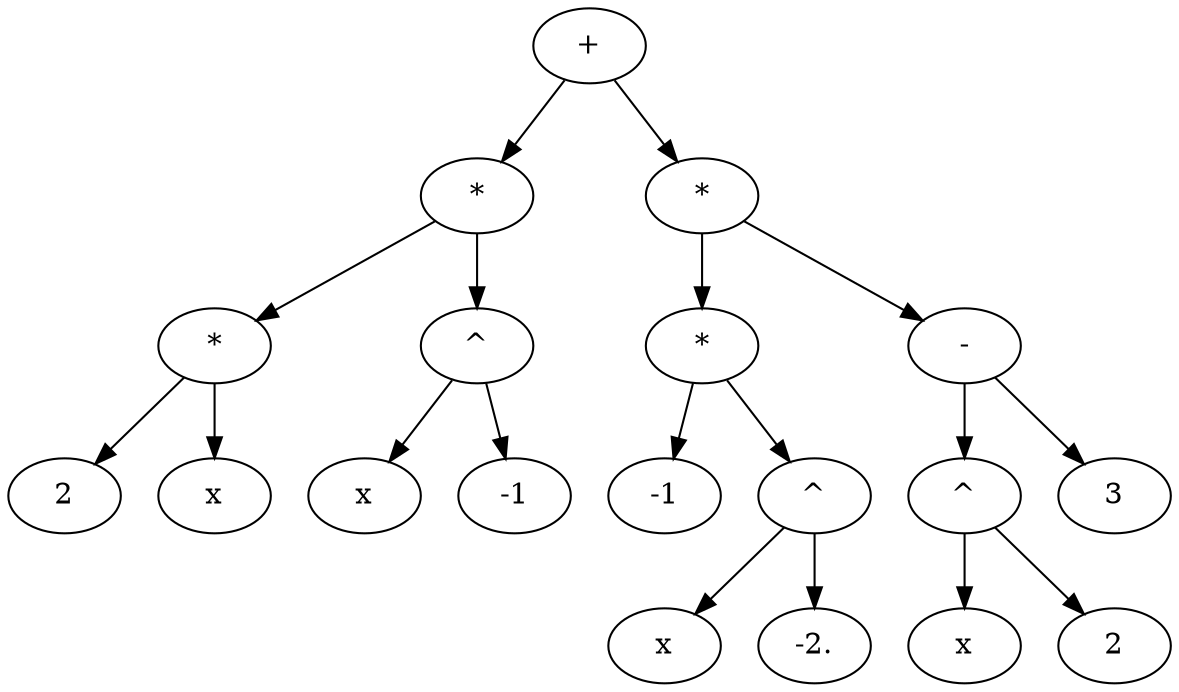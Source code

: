 digraph G {
A00E13360 [label = "+"];
A00E13360 -> A00E13388;
A00E13360 -> A00E16468;
A00E13388 [label = "*"];
A00E13388 -> A00E133B0;
A00E13388 -> A00E16420;
A00E133B0 [label = "*"];
A00E133B0 -> A00E13400;
A00E133B0 -> A00E13428;
A00E13400 [label = "2"];
A00E13428 [label = "x"];
A00E16420 [label = "^"];
A00E16420 -> A00E16450;
A00E16420 -> A00E16570;
A00E16450 [label = "x"];
A00E16570 [label = "-1"];
A00E16468 [label = "*"];
A00E16468 -> A00E164B0;
A00E16468 -> A00E163A8;
A00E164B0 [label = "*"];
A00E164B0 -> A00E16480;
A00E164B0 -> A00E164C8;
A00E16480 [label = "-1"];
A00E164C8 [label = "^"];
A00E164C8 -> A00E164F8;
A00E164C8 -> A00E16510;
A00E164F8 [label = "x"];
A00E16510 [label = "-2."];
A00E163A8 [label = "-"];
A00E163A8 -> A00E16E30;
A00E163A8 -> A00E16E90;
A00E16E30 [label = "^"];
A00E16E30 -> A00E16DD0;
A00E16E30 -> A00E16E00;
A00E16DD0 [label = "x"];
A00E16E00 [label = "2"];
A00E16E90 [label = "3"];
}
